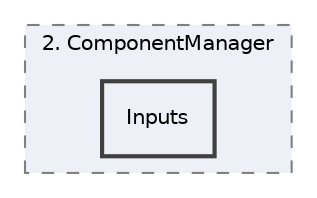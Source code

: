 digraph "GameManager/2. ComponentManager/Inputs"
{
 // LATEX_PDF_SIZE
  edge [fontname="Helvetica",fontsize="10",labelfontname="Helvetica",labelfontsize="10"];
  node [fontname="Helvetica",fontsize="10",shape=record];
  compound=true
  subgraph clusterdir_97ac1eb834d42f03dd41cae34e6b05fd {
    graph [ bgcolor="#edf0f7", pencolor="grey50", style="filled,dashed,", label="2. ComponentManager", fontname="Helvetica", fontsize="10", URL="dir_97ac1eb834d42f03dd41cae34e6b05fd.html"]
  dir_96bf349e612fd578cc1fae398eb03660 [shape=box, label="Inputs", style="filled,bold,", fillcolor="#edf0f7", color="grey25", URL="dir_96bf349e612fd578cc1fae398eb03660.html"];
  }
}
